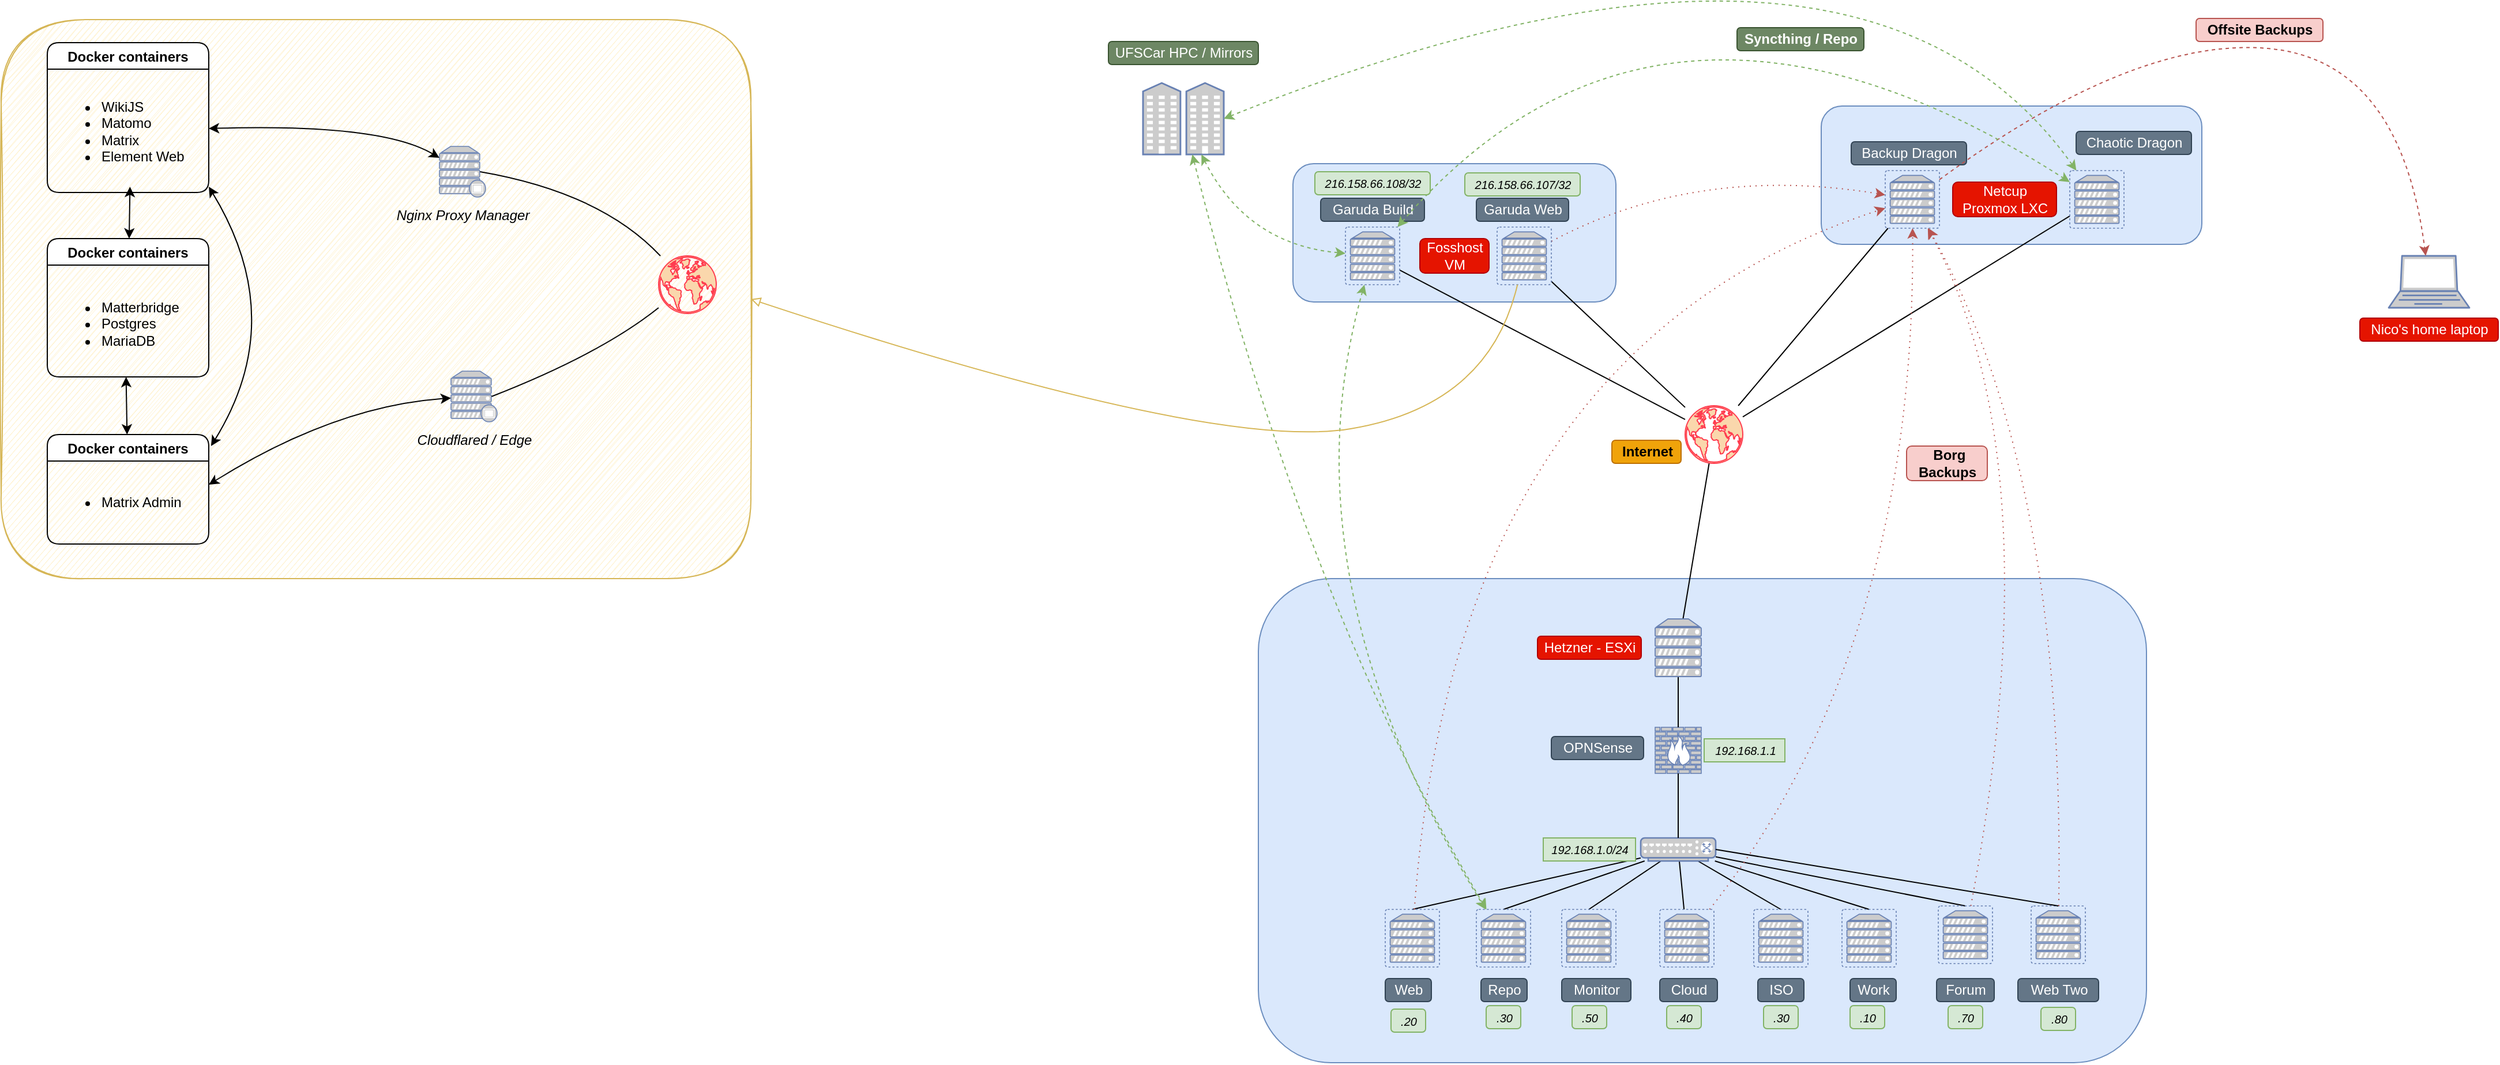 <mxfile version="19.0.3" type="device"><diagram id="fbA6EwuqEzyHCkb1Llvy" name="Page-1"><mxGraphModel dx="2622" dy="875" grid="1" gridSize="10" guides="1" tooltips="1" connect="1" arrows="1" fold="1" page="1" pageScale="1" pageWidth="1200" pageHeight="1920" math="0" shadow="0"><root><mxCell id="0"/><mxCell id="1" parent="0"/><mxCell id="cu6wF_tERlRsYB8pE3Nw-62" value="" style="rounded=1;whiteSpace=wrap;html=1;fillColor=#dae8fc;strokeColor=#6c8ebf;fontFamily=Helvetica;" parent="1" vertex="1"><mxGeometry x="10" y="150" width="280" height="120" as="geometry"/></mxCell><mxCell id="cu6wF_tERlRsYB8pE3Nw-59" value="" style="rounded=1;whiteSpace=wrap;html=1;fillColor=#dae8fc;strokeColor=#6c8ebf;fontFamily=Helvetica;" parent="1" vertex="1"><mxGeometry x="468" y="100" width="330" height="120" as="geometry"/></mxCell><mxCell id="cu6wF_tERlRsYB8pE3Nw-45" value="" style="rounded=1;whiteSpace=wrap;html=1;fillColor=#dae8fc;strokeColor=#6c8ebf;fontFamily=Helvetica;" parent="1" vertex="1"><mxGeometry x="-20" y="510" width="770" height="420" as="geometry"/></mxCell><mxCell id="cu6wF_tERlRsYB8pE3Nw-2" value="Internet" style="text;html=1;align=center;verticalAlign=middle;resizable=0;points=[];autosize=1;strokeColor=#BD7000;fillColor=#f0a30a;fontColor=#000000;rounded=1;fontFamily=Helvetica;fontStyle=1" parent="1" vertex="1"><mxGeometry x="286.5" y="390" width="60" height="20" as="geometry"/></mxCell><mxCell id="cu6wF_tERlRsYB8pE3Nw-6" value="Garuda Build" style="text;html=1;align=center;verticalAlign=middle;resizable=0;points=[];autosize=1;strokeColor=#314354;fillColor=#647687;fontColor=#ffffff;rounded=1;fontFamily=Helvetica;" parent="1" vertex="1"><mxGeometry x="34" y="180" width="90" height="20" as="geometry"/></mxCell><mxCell id="cu6wF_tERlRsYB8pE3Nw-9" value="Garuda Web" style="text;html=1;align=center;verticalAlign=middle;resizable=0;points=[];autosize=1;strokeColor=#314354;fillColor=#647687;fontColor=#ffffff;rounded=1;fontFamily=Helvetica;" parent="1" vertex="1"><mxGeometry x="169" y="180" width="80" height="20" as="geometry"/></mxCell><mxCell id="cu6wF_tERlRsYB8pE3Nw-15" value="Hetzner - ESXi" style="text;html=1;align=center;verticalAlign=middle;resizable=0;points=[];autosize=1;strokeColor=#B20000;fillColor=#e51400;fontColor=#ffffff;rounded=1;glass=0;fontFamily=Helvetica;" parent="1" vertex="1"><mxGeometry x="222" y="560" width="90" height="20" as="geometry"/></mxCell><mxCell id="cu6wF_tERlRsYB8pE3Nw-16" value="" style="fontColor=#0066CC;verticalAlign=top;verticalLabelPosition=bottom;labelPosition=center;align=center;html=1;outlineConnect=0;fillColor=#CCCCCC;strokeColor=#6881B3;gradientColor=none;gradientDirection=north;strokeWidth=2;shape=mxgraph.networks.firewall;fontFamily=Helvetica;" parent="1" vertex="1"><mxGeometry x="324" y="639" width="40" height="40" as="geometry"/></mxCell><mxCell id="cu6wF_tERlRsYB8pE3Nw-17" value="OPNSense" style="text;html=1;align=center;verticalAlign=middle;resizable=0;points=[];autosize=1;strokeColor=#314354;fillColor=#647687;fontColor=#ffffff;rounded=1;fontFamily=Helvetica;" parent="1" vertex="1"><mxGeometry x="234" y="647" width="80" height="20" as="geometry"/></mxCell><mxCell id="cu6wF_tERlRsYB8pE3Nw-23" value="Web" style="text;html=1;align=center;verticalAlign=middle;resizable=0;points=[];autosize=1;strokeColor=#314354;fillColor=#647687;fontColor=#ffffff;rounded=1;fontFamily=Helvetica;" parent="1" vertex="1"><mxGeometry x="90" y="857" width="40" height="20" as="geometry"/></mxCell><mxCell id="cu6wF_tERlRsYB8pE3Nw-24" value="Repo" style="text;html=1;align=center;verticalAlign=middle;resizable=0;points=[];autosize=1;strokeColor=#314354;fillColor=#647687;fontColor=#ffffff;rounded=1;fontFamily=Helvetica;" parent="1" vertex="1"><mxGeometry x="173" y="857" width="40" height="20" as="geometry"/></mxCell><mxCell id="cu6wF_tERlRsYB8pE3Nw-27" value="Monitor" style="text;html=1;align=center;verticalAlign=middle;resizable=0;points=[];autosize=1;strokeColor=#314354;fillColor=#647687;fontColor=#ffffff;rounded=1;fontFamily=Helvetica;" parent="1" vertex="1"><mxGeometry x="243" y="857" width="60" height="20" as="geometry"/></mxCell><mxCell id="cu6wF_tERlRsYB8pE3Nw-28" value="Cloud" style="text;html=1;align=center;verticalAlign=middle;resizable=0;points=[];autosize=1;strokeColor=#314354;fillColor=#647687;fontColor=#ffffff;rounded=1;fontFamily=Helvetica;" parent="1" vertex="1"><mxGeometry x="328" y="857" width="50" height="20" as="geometry"/></mxCell><mxCell id="cu6wF_tERlRsYB8pE3Nw-30" value="ISO" style="text;html=1;align=center;verticalAlign=middle;resizable=0;points=[];autosize=1;strokeColor=#314354;fillColor=#647687;fontColor=#ffffff;rounded=1;fontFamily=Helvetica;" parent="1" vertex="1"><mxGeometry x="413" y="857" width="40" height="20" as="geometry"/></mxCell><mxCell id="cu6wF_tERlRsYB8pE3Nw-32" value="Work" style="text;html=1;align=center;verticalAlign=middle;resizable=0;points=[];autosize=1;strokeColor=#314354;fillColor=#647687;fontColor=#ffffff;rounded=1;fontFamily=Helvetica;" parent="1" vertex="1"><mxGeometry x="493" y="857" width="40" height="20" as="geometry"/></mxCell><mxCell id="cu6wF_tERlRsYB8pE3Nw-33" value="" style="endArrow=none;html=1;rounded=0;startArrow=none;fontFamily=Helvetica;exitX=0.5;exitY=0;exitDx=0;exitDy=0;exitPerimeter=0;" parent="1" source="gMbbyRp6VYRb28ZjmOgK-42" target="gMbbyRp6VYRb28ZjmOgK-39" edge="1"><mxGeometry width="50" height="50" relative="1" as="geometry"><mxPoint x="180" y="1040" as="sourcePoint"/><mxPoint x="160" y="680" as="targetPoint"/></mxGeometry></mxCell><mxCell id="cu6wF_tERlRsYB8pE3Nw-34" value="" style="endArrow=none;html=1;rounded=0;fontFamily=Helvetica;exitX=0.5;exitY=0;exitDx=0;exitDy=0;exitPerimeter=0;" parent="1" source="gMbbyRp6VYRb28ZjmOgK-45" target="gMbbyRp6VYRb28ZjmOgK-39" edge="1"><mxGeometry width="50" height="50" relative="1" as="geometry"><mxPoint x="213" y="811.801" as="sourcePoint"/><mxPoint x="243.84" y="678" as="targetPoint"/></mxGeometry></mxCell><mxCell id="cu6wF_tERlRsYB8pE3Nw-35" value="" style="endArrow=none;html=1;rounded=0;fontFamily=Helvetica;exitX=0.5;exitY=0;exitDx=0;exitDy=0;exitPerimeter=0;" parent="1" source="gMbbyRp6VYRb28ZjmOgK-46" target="gMbbyRp6VYRb28ZjmOgK-39" edge="1"><mxGeometry width="50" height="50" relative="1" as="geometry"><mxPoint x="293" y="800.31" as="sourcePoint"/><mxPoint x="272.742" y="650" as="targetPoint"/></mxGeometry></mxCell><mxCell id="cu6wF_tERlRsYB8pE3Nw-36" value="" style="endArrow=none;html=1;rounded=0;fontFamily=Helvetica;" parent="1" source="gMbbyRp6VYRb28ZjmOgK-47" target="gMbbyRp6VYRb28ZjmOgK-39" edge="1"><mxGeometry width="50" height="50" relative="1" as="geometry"><mxPoint x="349.403" y="797" as="sourcePoint"/><mxPoint x="283.065" y="650" as="targetPoint"/></mxGeometry></mxCell><mxCell id="cu6wF_tERlRsYB8pE3Nw-37" value="" style="endArrow=none;html=1;rounded=0;fontFamily=Helvetica;exitX=0.5;exitY=0;exitDx=0;exitDy=0;exitPerimeter=0;" parent="1" source="gMbbyRp6VYRb28ZjmOgK-48" target="gMbbyRp6VYRb28ZjmOgK-39" edge="1"><mxGeometry width="50" height="50" relative="1" as="geometry"><mxPoint x="413" y="804.697" as="sourcePoint"/><mxPoint x="293.065" y="660" as="targetPoint"/></mxGeometry></mxCell><mxCell id="cu6wF_tERlRsYB8pE3Nw-38" value="" style="endArrow=none;html=1;rounded=0;fontFamily=Helvetica;exitX=0.5;exitY=0;exitDx=0;exitDy=0;exitPerimeter=0;" parent="1" source="gMbbyRp6VYRb28ZjmOgK-49" target="gMbbyRp6VYRb28ZjmOgK-39" edge="1"><mxGeometry width="50" height="50" relative="1" as="geometry"><mxPoint x="493" y="812.888" as="sourcePoint"/><mxPoint x="303.065" y="670" as="targetPoint"/></mxGeometry></mxCell><mxCell id="cu6wF_tERlRsYB8pE3Nw-40" value="Forum" style="text;html=1;align=center;verticalAlign=middle;resizable=0;points=[];autosize=1;strokeColor=#314354;fillColor=#647687;fontColor=#ffffff;rounded=1;fontFamily=Helvetica;" parent="1" vertex="1"><mxGeometry x="568" y="857" width="50" height="20" as="geometry"/></mxCell><mxCell id="cu6wF_tERlRsYB8pE3Nw-41" value="" style="endArrow=none;html=1;rounded=0;fontFamily=Helvetica;exitX=0.5;exitY=0;exitDx=0;exitDy=0;exitPerimeter=0;" parent="1" source="gMbbyRp6VYRb28ZjmOgK-50" target="gMbbyRp6VYRb28ZjmOgK-39" edge="1"><mxGeometry width="50" height="50" relative="1" as="geometry"><mxPoint x="573" y="815.815" as="sourcePoint"/><mxPoint x="340" y="673.158" as="targetPoint"/></mxGeometry></mxCell><mxCell id="cu6wF_tERlRsYB8pE3Nw-42" value="" style="endArrow=none;html=1;rounded=0;fontFamily=Helvetica;" parent="1" source="cu6wF_tERlRsYB8pE3Nw-16" target="gMbbyRp6VYRb28ZjmOgK-53" edge="1"><mxGeometry width="50" height="50" relative="1" as="geometry"><mxPoint x="290" y="630" as="sourcePoint"/><mxPoint x="344.663" y="600" as="targetPoint"/></mxGeometry></mxCell><mxCell id="cu6wF_tERlRsYB8pE3Nw-54" value="" style="endArrow=none;html=1;rounded=0;fontFamily=Helvetica;" parent="1" source="gMbbyRp6VYRb28ZjmOgK-53" target="gMbbyRp6VYRb28ZjmOgK-61" edge="1"><mxGeometry width="50" height="50" relative="1" as="geometry"><mxPoint x="344.797" y="540" as="sourcePoint"/><mxPoint x="344" y="445" as="targetPoint"/></mxGeometry></mxCell><mxCell id="cu6wF_tERlRsYB8pE3Nw-57" value="Backup Dragon" style="text;html=1;align=center;verticalAlign=middle;resizable=0;points=[];autosize=1;strokeColor=#314354;fillColor=#647687;fontColor=#ffffff;rounded=1;fontFamily=Helvetica;" parent="1" vertex="1"><mxGeometry x="494" y="131" width="100" height="20" as="geometry"/></mxCell><mxCell id="cu6wF_tERlRsYB8pE3Nw-58" value="Chaotic Dragon" style="text;html=1;align=center;verticalAlign=middle;resizable=0;points=[];autosize=1;strokeColor=#314354;fillColor=#647687;fontColor=#ffffff;rounded=1;fontFamily=Helvetica;" parent="1" vertex="1"><mxGeometry x="689" y="122" width="100" height="20" as="geometry"/></mxCell><mxCell id="cu6wF_tERlRsYB8pE3Nw-60" value="Netcup &lt;br&gt;Proxmox LXC" style="text;html=1;align=center;verticalAlign=middle;resizable=0;points=[];autosize=1;strokeColor=#B20000;fillColor=#e51400;fontColor=#ffffff;rounded=1;fontFamily=Helvetica;" parent="1" vertex="1"><mxGeometry x="582" y="166" width="90" height="30" as="geometry"/></mxCell><mxCell id="cu6wF_tERlRsYB8pE3Nw-63" value="Fosshost&lt;br&gt;VM" style="text;html=1;align=center;verticalAlign=middle;resizable=0;points=[];autosize=1;strokeColor=#B20000;fillColor=#e51400;fontColor=#ffffff;rounded=1;fontFamily=Helvetica;" parent="1" vertex="1"><mxGeometry x="120" y="215" width="60" height="30" as="geometry"/></mxCell><mxCell id="cu6wF_tERlRsYB8pE3Nw-64" value="" style="endArrow=none;html=1;rounded=0;fontFamily=Helvetica;" parent="1" source="gMbbyRp6VYRb28ZjmOgK-61" target="gMbbyRp6VYRb28ZjmOgK-54" edge="1"><mxGeometry width="50" height="50" relative="1" as="geometry"><mxPoint x="324" y="407.972" as="sourcePoint"/><mxPoint x="100" y="249.205" as="targetPoint"/></mxGeometry></mxCell><mxCell id="cu6wF_tERlRsYB8pE3Nw-65" value="" style="endArrow=none;html=1;rounded=0;fontFamily=Helvetica;" parent="1" source="gMbbyRp6VYRb28ZjmOgK-61" target="gMbbyRp6VYRb28ZjmOgK-55" edge="1"><mxGeometry width="50" height="50" relative="1" as="geometry"><mxPoint x="328.396" y="400" as="sourcePoint"/><mxPoint x="210" y="260" as="targetPoint"/></mxGeometry></mxCell><mxCell id="cu6wF_tERlRsYB8pE3Nw-67" value="" style="endArrow=none;html=1;rounded=0;fontFamily=Helvetica;" parent="1" source="gMbbyRp6VYRb28ZjmOgK-61" target="gMbbyRp6VYRb28ZjmOgK-56" edge="1"><mxGeometry width="50" height="50" relative="1" as="geometry"><mxPoint x="362.913" y="400" as="sourcePoint"/><mxPoint x="527" y="210.202" as="targetPoint"/></mxGeometry></mxCell><mxCell id="cu6wF_tERlRsYB8pE3Nw-68" value="" style="endArrow=none;html=1;rounded=0;fontFamily=Helvetica;" parent="1" source="gMbbyRp6VYRb28ZjmOgK-61" target="gMbbyRp6VYRb28ZjmOgK-57" edge="1"><mxGeometry width="50" height="50" relative="1" as="geometry"><mxPoint x="364" y="409.194" as="sourcePoint"/><mxPoint x="687" y="199.975" as="targetPoint"/></mxGeometry></mxCell><mxCell id="gMbbyRp6VYRb28ZjmOgK-2" value="" style="fontColor=#0066CC;verticalAlign=top;verticalLabelPosition=bottom;labelPosition=center;align=center;html=1;outlineConnect=0;fillColor=#CCCCCC;strokeColor=#6881B3;gradientColor=none;gradientDirection=north;strokeWidth=2;shape=mxgraph.networks.laptop;fontFamily=Helvetica;" parent="1" vertex="1"><mxGeometry x="960" y="230" width="70" height="45" as="geometry"/></mxCell><mxCell id="gMbbyRp6VYRb28ZjmOgK-5" value="" style="endArrow=classic;html=1;fillColor=#f8cecc;strokeColor=#b85450;curved=1;dashed=1;fontFamily=Helvetica;" parent="1" source="gMbbyRp6VYRb28ZjmOgK-56" target="gMbbyRp6VYRb28ZjmOgK-2" edge="1"><mxGeometry width="50" height="50" relative="1" as="geometry"><mxPoint x="567" y="171.767" as="sourcePoint"/><mxPoint x="910" y="330" as="targetPoint"/><Array as="points"><mxPoint x="740" y="40"/><mxPoint x="970" y="60"/></Array></mxGeometry></mxCell><mxCell id="gMbbyRp6VYRb28ZjmOgK-6" value="Offsite Backups" style="text;html=1;align=center;verticalAlign=middle;resizable=0;points=[];autosize=1;strokeColor=#b85450;fillColor=#f8cecc;rounded=1;fontFamily=Helvetica;fontStyle=1" parent="1" vertex="1"><mxGeometry x="793" y="24" width="110" height="20" as="geometry"/></mxCell><mxCell id="gMbbyRp6VYRb28ZjmOgK-7" value="" style="curved=1;endArrow=classic;html=1;rounded=0;fillColor=#d5e8d4;strokeColor=#82b366;dashed=1;endFill=1;startArrow=classic;startFill=1;fontFamily=Helvetica;" parent="1" source="gMbbyRp6VYRb28ZjmOgK-54" target="gMbbyRp6VYRb28ZjmOgK-57" edge="1"><mxGeometry width="50" height="50" relative="1" as="geometry"><mxPoint x="100" y="211.4" as="sourcePoint"/><mxPoint x="687" y="173.897" as="targetPoint"/><Array as="points"><mxPoint x="330" y="-60"/></Array></mxGeometry></mxCell><mxCell id="gMbbyRp6VYRb28ZjmOgK-11" value="" style="curved=1;endArrow=classic;html=1;rounded=0;fillColor=#d5e8d4;strokeColor=#82b366;dashed=1;endFill=1;startArrow=classic;startFill=1;fontFamily=Helvetica;" parent="1" source="gMbbyRp6VYRb28ZjmOgK-54" target="gMbbyRp6VYRb28ZjmOgK-45" edge="1"><mxGeometry width="50" height="50" relative="1" as="geometry"><mxPoint x="72.727" y="260" as="sourcePoint"/><mxPoint x="177.535" y="797" as="targetPoint"/><Array as="points"><mxPoint y="510"/></Array></mxGeometry></mxCell><mxCell id="gMbbyRp6VYRb28ZjmOgK-13" value="" style="endArrow=classic;html=1;fillColor=#f8cecc;strokeColor=#b85450;curved=1;dashed=1;dashPattern=1 4;fontFamily=Helvetica;" parent="1" source="gMbbyRp6VYRb28ZjmOgK-55" target="gMbbyRp6VYRb28ZjmOgK-56" edge="1"><mxGeometry width="50" height="50" relative="1" as="geometry"><mxPoint x="230" y="223.667" as="sourcePoint"/><mxPoint x="527" y="183.043" as="targetPoint"/><Array as="points"><mxPoint x="360" y="150"/></Array></mxGeometry></mxCell><mxCell id="gMbbyRp6VYRb28ZjmOgK-14" value="" style="endArrow=classic;html=1;fillColor=#f8cecc;strokeColor=#b85450;curved=1;dashed=1;dashPattern=1 4;fontFamily=Helvetica;" parent="1" source="gMbbyRp6VYRb28ZjmOgK-42" target="gMbbyRp6VYRb28ZjmOgK-56" edge="1"><mxGeometry width="50" height="50" relative="1" as="geometry"><mxPoint x="114.807" y="797" as="sourcePoint"/><mxPoint x="527" y="193.196" as="targetPoint"/><Array as="points"><mxPoint x="150" y="310"/></Array></mxGeometry></mxCell><mxCell id="gMbbyRp6VYRb28ZjmOgK-15" value="" style="endArrow=classic;html=1;fillColor=#f8cecc;strokeColor=#b85450;curved=1;dashed=1;dashPattern=1 4;fontFamily=Helvetica;" parent="1" source="gMbbyRp6VYRb28ZjmOgK-50" target="gMbbyRp6VYRb28ZjmOgK-56" edge="1"><mxGeometry width="50" height="50" relative="1" as="geometry"><mxPoint x="597.672" y="797" as="sourcePoint"/><mxPoint x="560.789" y="212" as="targetPoint"/><Array as="points"><mxPoint x="670" y="410"/></Array></mxGeometry></mxCell><mxCell id="gMbbyRp6VYRb28ZjmOgK-16" value="" style="endArrow=classic;html=1;fillColor=#f8cecc;strokeColor=#b85450;curved=1;dashed=1;dashPattern=1 4;fontFamily=Helvetica;" parent="1" source="gMbbyRp6VYRb28ZjmOgK-47" target="gMbbyRp6VYRb28ZjmOgK-56" edge="1"><mxGeometry width="50" height="50" relative="1" as="geometry"><mxPoint x="371.643" y="797" as="sourcePoint"/><mxPoint x="547.196" y="212" as="targetPoint"/><Array as="points"><mxPoint x="550" y="570"/></Array></mxGeometry></mxCell><mxCell id="gMbbyRp6VYRb28ZjmOgK-17" value="Syncthing / Repo" style="text;html=1;align=center;verticalAlign=middle;resizable=0;points=[];autosize=1;strokeColor=#3A5431;fillColor=#6d8764;rounded=1;fontColor=#ffffff;fontFamily=Helvetica;fontStyle=1" parent="1" vertex="1"><mxGeometry x="395" y="32" width="110" height="20" as="geometry"/></mxCell><mxCell id="gMbbyRp6VYRb28ZjmOgK-18" value="&amp;nbsp;Borg &lt;br&gt;Backups" style="text;html=1;align=center;verticalAlign=middle;resizable=0;points=[];autosize=1;strokeColor=#b85450;fillColor=#f8cecc;rounded=1;fontFamily=Helvetica;fontStyle=1" parent="1" vertex="1"><mxGeometry x="542" y="395" width="70" height="30" as="geometry"/></mxCell><mxCell id="gMbbyRp6VYRb28ZjmOgK-22" value="" style="fontColor=#0066CC;verticalAlign=top;verticalLabelPosition=bottom;labelPosition=center;align=center;html=1;outlineConnect=0;fillColor=#CCCCCC;strokeColor=#6881B3;gradientColor=none;gradientDirection=north;strokeWidth=2;shape=mxgraph.networks.community;rounded=1;glass=0;fontFamily=Helvetica;" parent="1" vertex="1"><mxGeometry x="-120" y="80" width="70" height="62" as="geometry"/></mxCell><mxCell id="gMbbyRp6VYRb28ZjmOgK-23" value="" style="curved=1;endArrow=classic;html=1;rounded=0;fillColor=#d5e8d4;strokeColor=#82b366;dashed=1;endFill=1;startArrow=classic;startFill=1;fontFamily=Helvetica;" parent="1" source="gMbbyRp6VYRb28ZjmOgK-22" target="gMbbyRp6VYRb28ZjmOgK-54" edge="1"><mxGeometry width="50" height="50" relative="1" as="geometry"><mxPoint x="-20" y="130" as="sourcePoint"/><mxPoint x="60" y="232.273" as="targetPoint"/><Array as="points"><mxPoint x="-30" y="220"/></Array></mxGeometry></mxCell><mxCell id="gMbbyRp6VYRb28ZjmOgK-25" value="" style="curved=1;endArrow=classic;html=1;rounded=0;fillColor=#d5e8d4;strokeColor=#82b366;dashed=1;endFill=1;startArrow=classic;startFill=1;fontFamily=Helvetica;" parent="1" source="gMbbyRp6VYRb28ZjmOgK-22" target="gMbbyRp6VYRb28ZjmOgK-45" edge="1"><mxGeometry width="50" height="50" relative="1" as="geometry"><mxPoint x="92.727" y="280" as="sourcePoint"/><mxPoint x="178.188" y="797" as="targetPoint"/><Array as="points"><mxPoint x="20" y="530"/></Array></mxGeometry></mxCell><mxCell id="gMbbyRp6VYRb28ZjmOgK-26" value="" style="curved=1;endArrow=classic;html=1;rounded=0;fillColor=#d5e8d4;strokeColor=#82b366;dashed=1;endFill=1;startArrow=classic;startFill=1;exitX=1;exitY=0.5;exitDx=0;exitDy=0;exitPerimeter=0;fontFamily=Helvetica;" parent="1" source="gMbbyRp6VYRb28ZjmOgK-22" target="gMbbyRp6VYRb28ZjmOgK-57" edge="1"><mxGeometry width="50" height="50" relative="1" as="geometry"><mxPoint x="-150.909" y="142" as="sourcePoint"/><mxPoint x="689.576" y="162" as="targetPoint"/><Array as="points"><mxPoint x="500" y="-110"/></Array></mxGeometry></mxCell><mxCell id="gMbbyRp6VYRb28ZjmOgK-27" value="UFSCar HPC / Mirrors" style="text;html=1;align=center;verticalAlign=middle;resizable=0;points=[];autosize=1;strokeColor=#3A5431;fillColor=#6d8764;fontFamily=Helvetica;fontColor=#ffffff;rounded=1;" parent="1" vertex="1"><mxGeometry x="-150" y="44" width="130" height="20" as="geometry"/></mxCell><mxCell id="gMbbyRp6VYRb28ZjmOgK-30" value="192.168.1.0/24" style="text;html=1;align=center;verticalAlign=middle;resizable=0;points=[];autosize=1;strokeColor=#82b366;fillColor=#d5e8d4;fontFamily=Helvetica;fontStyle=2;fontSize=10;" parent="1" vertex="1"><mxGeometry x="227" y="735" width="80" height="20" as="geometry"/></mxCell><mxCell id="gMbbyRp6VYRb28ZjmOgK-31" value=".20" style="text;html=1;align=center;verticalAlign=middle;resizable=0;points=[];autosize=1;strokeColor=#82b366;fillColor=#d5e8d4;fontFamily=Helvetica;fontStyle=2;fontSize=10;rounded=1;" parent="1" vertex="1"><mxGeometry x="95" y="883.5" width="30" height="20" as="geometry"/></mxCell><mxCell id="gMbbyRp6VYRb28ZjmOgK-32" value=".30" style="text;html=1;align=center;verticalAlign=middle;resizable=0;points=[];autosize=1;strokeColor=#82b366;fillColor=#d5e8d4;fontFamily=Helvetica;fontStyle=2;fontSize=10;rounded=1;" parent="1" vertex="1"><mxGeometry x="177.5" y="880.5" width="30" height="20" as="geometry"/></mxCell><mxCell id="gMbbyRp6VYRb28ZjmOgK-33" value=".50" style="text;html=1;align=center;verticalAlign=middle;resizable=0;points=[];autosize=1;strokeColor=#82b366;fillColor=#d5e8d4;fontFamily=Helvetica;fontStyle=2;fontSize=10;rounded=1;" parent="1" vertex="1"><mxGeometry x="252" y="880.5" width="30" height="20" as="geometry"/></mxCell><mxCell id="gMbbyRp6VYRb28ZjmOgK-35" value=".40" style="text;html=1;align=center;verticalAlign=middle;resizable=0;points=[];autosize=1;strokeColor=#82b366;fillColor=#d5e8d4;fontFamily=Helvetica;fontStyle=2;fontSize=10;rounded=1;" parent="1" vertex="1"><mxGeometry x="334" y="880.5" width="30" height="20" as="geometry"/></mxCell><mxCell id="gMbbyRp6VYRb28ZjmOgK-36" value=".10" style="text;html=1;align=center;verticalAlign=middle;resizable=0;points=[];autosize=1;strokeColor=#82b366;fillColor=#d5e8d4;fontFamily=Helvetica;fontStyle=2;fontSize=10;rounded=1;" parent="1" vertex="1"><mxGeometry x="493" y="880.5" width="30" height="20" as="geometry"/></mxCell><mxCell id="gMbbyRp6VYRb28ZjmOgK-37" value=".70" style="text;html=1;align=center;verticalAlign=middle;resizable=0;points=[];autosize=1;strokeColor=#82b366;fillColor=#d5e8d4;fontFamily=Helvetica;fontStyle=2;fontSize=10;rounded=1;" parent="1" vertex="1"><mxGeometry x="578" y="880.5" width="30" height="20" as="geometry"/></mxCell><mxCell id="gMbbyRp6VYRb28ZjmOgK-38" value="Nico's home laptop" style="text;html=1;align=center;verticalAlign=middle;resizable=0;points=[];autosize=1;strokeColor=#B20000;fillColor=#e51400;fontFamily=Helvetica;fontColor=#ffffff;rounded=1;" parent="1" vertex="1"><mxGeometry x="935" y="284" width="120" height="20" as="geometry"/></mxCell><mxCell id="gMbbyRp6VYRb28ZjmOgK-39" value="" style="fontColor=#0066CC;verticalAlign=top;verticalLabelPosition=bottom;labelPosition=center;align=center;html=1;outlineConnect=0;fillColor=#CCCCCC;strokeColor=#6881B3;gradientColor=none;gradientDirection=north;strokeWidth=2;shape=mxgraph.networks.switch;rounded=1;glass=0;fontFamily=Helvetica;" parent="1" vertex="1"><mxGeometry x="311.5" y="735" width="65" height="20" as="geometry"/></mxCell><mxCell id="gMbbyRp6VYRb28ZjmOgK-40" value="" style="endArrow=none;html=1;rounded=0;entryX=0.5;entryY=1;entryDx=0;entryDy=0;entryPerimeter=0;fontFamily=Helvetica;" parent="1" source="gMbbyRp6VYRb28ZjmOgK-39" target="cu6wF_tERlRsYB8pE3Nw-16" edge="1"><mxGeometry width="50" height="50" relative="1" as="geometry"><mxPoint x="143" y="824.069" as="sourcePoint"/><mxPoint x="329.783" y="750" as="targetPoint"/></mxGeometry></mxCell><mxCell id="gMbbyRp6VYRb28ZjmOgK-42" value="" style="fontColor=#0066CC;verticalAlign=top;verticalLabelPosition=bottom;labelPosition=center;align=center;html=1;outlineConnect=0;fillColor=#CCCCCC;strokeColor=#6881B3;gradientColor=none;gradientDirection=north;strokeWidth=2;shape=mxgraph.networks.virtual_server;rounded=1;glass=0;fontFamily=Helvetica;" parent="1" vertex="1"><mxGeometry x="90" y="797" width="47" height="50" as="geometry"/></mxCell><mxCell id="gMbbyRp6VYRb28ZjmOgK-45" value="" style="fontColor=#0066CC;verticalAlign=top;verticalLabelPosition=bottom;labelPosition=center;align=center;html=1;outlineConnect=0;fillColor=#CCCCCC;strokeColor=#6881B3;gradientColor=none;gradientDirection=north;strokeWidth=2;shape=mxgraph.networks.virtual_server;rounded=1;glass=0;fontFamily=Helvetica;" parent="1" vertex="1"><mxGeometry x="169" y="797" width="47" height="50" as="geometry"/></mxCell><mxCell id="gMbbyRp6VYRb28ZjmOgK-46" value="" style="fontColor=#0066CC;verticalAlign=top;verticalLabelPosition=bottom;labelPosition=center;align=center;html=1;outlineConnect=0;fillColor=#CCCCCC;strokeColor=#6881B3;gradientColor=none;gradientDirection=north;strokeWidth=2;shape=mxgraph.networks.virtual_server;rounded=1;glass=0;fontFamily=Helvetica;" parent="1" vertex="1"><mxGeometry x="243" y="797" width="47" height="50" as="geometry"/></mxCell><mxCell id="gMbbyRp6VYRb28ZjmOgK-47" value="" style="fontColor=#0066CC;verticalAlign=top;verticalLabelPosition=bottom;labelPosition=center;align=center;html=1;outlineConnect=0;fillColor=#CCCCCC;strokeColor=#6881B3;gradientColor=none;gradientDirection=north;strokeWidth=2;shape=mxgraph.networks.virtual_server;rounded=1;glass=0;fontFamily=Helvetica;" parent="1" vertex="1"><mxGeometry x="328" y="797" width="47" height="50" as="geometry"/></mxCell><mxCell id="gMbbyRp6VYRb28ZjmOgK-48" value="" style="fontColor=#0066CC;verticalAlign=top;verticalLabelPosition=bottom;labelPosition=center;align=center;html=1;outlineConnect=0;fillColor=#CCCCCC;strokeColor=#6881B3;gradientColor=none;gradientDirection=north;strokeWidth=2;shape=mxgraph.networks.virtual_server;rounded=1;glass=0;fontFamily=Helvetica;" parent="1" vertex="1"><mxGeometry x="409.5" y="797" width="47" height="50" as="geometry"/></mxCell><mxCell id="gMbbyRp6VYRb28ZjmOgK-49" value="" style="fontColor=#0066CC;verticalAlign=top;verticalLabelPosition=bottom;labelPosition=center;align=center;html=1;outlineConnect=0;fillColor=#CCCCCC;strokeColor=#6881B3;gradientColor=none;gradientDirection=north;strokeWidth=2;shape=mxgraph.networks.virtual_server;rounded=1;glass=0;fontFamily=Helvetica;" parent="1" vertex="1"><mxGeometry x="486" y="797" width="47" height="50" as="geometry"/></mxCell><mxCell id="gMbbyRp6VYRb28ZjmOgK-50" value="" style="fontColor=#0066CC;verticalAlign=top;verticalLabelPosition=bottom;labelPosition=center;align=center;html=1;outlineConnect=0;fillColor=#CCCCCC;strokeColor=#6881B3;gradientColor=none;gradientDirection=north;strokeWidth=2;shape=mxgraph.networks.virtual_server;rounded=1;glass=0;fontFamily=Helvetica;" parent="1" vertex="1"><mxGeometry x="569.5" y="794" width="47" height="50" as="geometry"/></mxCell><mxCell id="gMbbyRp6VYRb28ZjmOgK-53" value="" style="fontColor=#0066CC;verticalAlign=top;verticalLabelPosition=bottom;labelPosition=center;align=center;html=1;outlineConnect=0;fillColor=#CCCCCC;strokeColor=#6881B3;gradientColor=none;gradientDirection=north;strokeWidth=2;shape=mxgraph.networks.server;rounded=1;glass=0;fontFamily=Helvetica;" parent="1" vertex="1"><mxGeometry x="324" y="545" width="40" height="50" as="geometry"/></mxCell><mxCell id="gMbbyRp6VYRb28ZjmOgK-54" value="" style="fontColor=#0066CC;verticalAlign=top;verticalLabelPosition=bottom;labelPosition=center;align=center;html=1;outlineConnect=0;fillColor=#CCCCCC;strokeColor=#6881B3;gradientColor=none;gradientDirection=north;strokeWidth=2;shape=mxgraph.networks.virtual_server;rounded=1;glass=0;fontFamily=Helvetica;" parent="1" vertex="1"><mxGeometry x="55.5" y="205" width="47" height="50" as="geometry"/></mxCell><mxCell id="gMbbyRp6VYRb28ZjmOgK-55" value="" style="fontColor=#0066CC;verticalAlign=top;verticalLabelPosition=bottom;labelPosition=center;align=center;html=1;outlineConnect=0;fillColor=#CCCCCC;strokeColor=#6881B3;gradientColor=none;gradientDirection=north;strokeWidth=2;shape=mxgraph.networks.virtual_server;rounded=1;glass=0;fontFamily=Helvetica;" parent="1" vertex="1"><mxGeometry x="187" y="205" width="47" height="50" as="geometry"/></mxCell><mxCell id="gMbbyRp6VYRb28ZjmOgK-56" value="" style="fontColor=#0066CC;verticalAlign=top;verticalLabelPosition=bottom;labelPosition=center;align=center;html=1;outlineConnect=0;fillColor=#CCCCCC;strokeColor=#6881B3;gradientColor=none;gradientDirection=north;strokeWidth=2;shape=mxgraph.networks.virtual_server;rounded=1;glass=0;fontFamily=Helvetica;" parent="1" vertex="1"><mxGeometry x="523.5" y="156" width="47" height="50" as="geometry"/></mxCell><mxCell id="gMbbyRp6VYRb28ZjmOgK-57" value="" style="fontColor=#0066CC;verticalAlign=top;verticalLabelPosition=bottom;labelPosition=center;align=center;html=1;outlineConnect=0;fillColor=#CCCCCC;strokeColor=#6881B3;gradientColor=none;gradientDirection=north;strokeWidth=2;shape=mxgraph.networks.virtual_server;rounded=1;glass=0;fontFamily=Helvetica;" parent="1" vertex="1"><mxGeometry x="683.5" y="156" width="47" height="50" as="geometry"/></mxCell><mxCell id="gMbbyRp6VYRb28ZjmOgK-58" value=".30" style="text;html=1;align=center;verticalAlign=middle;resizable=0;points=[];autosize=1;strokeColor=#82b366;fillColor=#d5e8d4;fontFamily=Helvetica;fontStyle=2;fontSize=10;rounded=1;" parent="1" vertex="1"><mxGeometry x="418" y="880.5" width="30" height="20" as="geometry"/></mxCell><mxCell id="gMbbyRp6VYRb28ZjmOgK-59" value="192.168.1.1" style="text;html=1;align=center;verticalAlign=middle;resizable=0;points=[];autosize=1;strokeColor=#82b366;fillColor=#d5e8d4;fontFamily=Helvetica;fontStyle=2;fontSize=10;" parent="1" vertex="1"><mxGeometry x="366.5" y="649" width="70" height="20" as="geometry"/></mxCell><mxCell id="gMbbyRp6VYRb28ZjmOgK-61" value="" style="sketch=0;pointerEvents=1;shadow=0;dashed=0;html=1;strokeColor=#FF3B4E;fillColor=#fad7ac;aspect=fixed;labelPosition=center;verticalLabelPosition=bottom;verticalAlign=top;align=center;outlineConnect=0;shape=mxgraph.vvd.networking;rounded=1;glass=0;fontFamily=Helvetica;" parent="1" vertex="1"><mxGeometry x="350" y="360" width="50" height="50" as="geometry"/></mxCell><mxCell id="gMbbyRp6VYRb28ZjmOgK-67" value="216.158.66.108/32" style="text;html=1;align=center;verticalAlign=middle;resizable=0;points=[];autosize=1;strokeColor=#82b366;fillColor=#d5e8d4;fontFamily=Helvetica;fontStyle=2;fontSize=10;rounded=1;" parent="1" vertex="1"><mxGeometry x="29" y="157" width="100" height="20" as="geometry"/></mxCell><mxCell id="gMbbyRp6VYRb28ZjmOgK-68" value="216.158.66.107/32" style="text;html=1;align=center;verticalAlign=middle;resizable=0;points=[];autosize=1;strokeColor=#82b366;fillColor=#d5e8d4;fontFamily=Helvetica;fontStyle=2;fontSize=10;rounded=1;" parent="1" vertex="1"><mxGeometry x="159" y="158" width="100" height="20" as="geometry"/></mxCell><mxCell id="4sGNtGSkvJbOtdYhwilR-1" value="" style="fontColor=#0066CC;verticalAlign=top;verticalLabelPosition=bottom;labelPosition=center;align=center;html=1;outlineConnect=0;fillColor=#CCCCCC;strokeColor=#6881B3;gradientColor=none;gradientDirection=north;strokeWidth=2;shape=mxgraph.networks.virtual_server;rounded=1;glass=0;fontFamily=Helvetica;" parent="1" vertex="1"><mxGeometry x="650" y="794" width="47" height="50" as="geometry"/></mxCell><mxCell id="4sGNtGSkvJbOtdYhwilR-2" value="Web Two" style="text;html=1;align=center;verticalAlign=middle;resizable=0;points=[];autosize=1;strokeColor=#314354;fillColor=#647687;fontColor=#ffffff;rounded=1;fontFamily=Helvetica;" parent="1" vertex="1"><mxGeometry x="638.5" y="857" width="70" height="20" as="geometry"/></mxCell><mxCell id="4sGNtGSkvJbOtdYhwilR-3" value=".80" style="text;html=1;align=center;verticalAlign=middle;resizable=0;points=[];autosize=1;strokeColor=#82b366;fillColor=#d5e8d4;fontFamily=Helvetica;fontStyle=2;fontSize=10;rounded=1;" parent="1" vertex="1"><mxGeometry x="658.5" y="882" width="30" height="20" as="geometry"/></mxCell><mxCell id="dSQ7tXZ29Ne0D6Lt9NI8-1" value="" style="endArrow=classic;html=1;fillColor=#f8cecc;strokeColor=#b85450;curved=1;dashed=1;dashPattern=1 4;fontFamily=Helvetica;" parent="1" source="4sGNtGSkvJbOtdYhwilR-1" target="gMbbyRp6VYRb28ZjmOgK-56" edge="1"><mxGeometry width="50" height="50" relative="1" as="geometry"><mxPoint x="607.707" y="804" as="sourcePoint"/><mxPoint x="570.428" y="216" as="targetPoint"/><Array as="points"><mxPoint x="680" y="420"/></Array></mxGeometry></mxCell><mxCell id="BNATxquZqMa3mbNYK0XO-2" value="" style="rounded=1;whiteSpace=wrap;html=1;arcSize=15;fillColor=#fff2cc;strokeColor=#d6b656;shadow=0;sketch=1;" parent="1" vertex="1"><mxGeometry x="-1110" y="25" width="650" height="485" as="geometry"/></mxCell><mxCell id="BNATxquZqMa3mbNYK0XO-4" value="" style="fontColor=#0066CC;verticalAlign=top;verticalLabelPosition=bottom;labelPosition=center;align=center;html=1;outlineConnect=0;fillColor=#CCCCCC;strokeColor=#6881B3;gradientColor=none;gradientDirection=north;strokeWidth=2;shape=mxgraph.networks.proxy_server;" parent="1" vertex="1"><mxGeometry x="-730" y="135" width="40" height="44" as="geometry"/></mxCell><mxCell id="BNATxquZqMa3mbNYK0XO-5" value="Nginx Proxy Manager" style="text;html=1;align=center;verticalAlign=middle;resizable=0;points=[];autosize=1;strokeColor=none;fillColor=none;fontStyle=2" parent="1" vertex="1"><mxGeometry x="-775" y="185" width="130" height="20" as="geometry"/></mxCell><mxCell id="BNATxquZqMa3mbNYK0XO-8" value="Docker containers" style="swimlane;rounded=1;" parent="1" vertex="1"><mxGeometry x="-1070" y="45" width="140" height="130" as="geometry"/></mxCell><mxCell id="BNATxquZqMa3mbNYK0XO-7" value="&lt;ul&gt;&lt;li&gt;WikiJS&lt;/li&gt;&lt;li&gt;Matomo&lt;/li&gt;&lt;li&gt;Matrix&lt;/li&gt;&lt;li&gt;Element Web&lt;/li&gt;&lt;/ul&gt;" style="text;strokeColor=none;fillColor=none;html=1;whiteSpace=wrap;verticalAlign=middle;overflow=hidden;" parent="BNATxquZqMa3mbNYK0XO-8" vertex="1"><mxGeometry x="5" y="28" width="135" height="97" as="geometry"/></mxCell><mxCell id="BNATxquZqMa3mbNYK0XO-11" value="Docker containers" style="swimlane;rounded=1;" parent="1" vertex="1"><mxGeometry x="-1070" y="215" width="140" height="120" as="geometry"/></mxCell><mxCell id="BNATxquZqMa3mbNYK0XO-12" value="&lt;ul&gt;&lt;li&gt;Matterbridge&lt;/li&gt;&lt;li&gt;Postgres&lt;/li&gt;&lt;li&gt;MariaDB&lt;/li&gt;&lt;/ul&gt;" style="text;strokeColor=none;fillColor=none;html=1;whiteSpace=wrap;verticalAlign=middle;overflow=hidden;" parent="BNATxquZqMa3mbNYK0XO-11" vertex="1"><mxGeometry x="5" y="28" width="125" height="92" as="geometry"/></mxCell><mxCell id="BNATxquZqMa3mbNYK0XO-13" value="Docker containers" style="swimlane;rounded=1;" parent="1" vertex="1"><mxGeometry x="-1070" y="385" width="140" height="95" as="geometry"/></mxCell><mxCell id="BNATxquZqMa3mbNYK0XO-14" value="&lt;ul&gt;&lt;li&gt;Matrix Admin&lt;/li&gt;&lt;/ul&gt;" style="text;strokeColor=none;fillColor=none;html=1;whiteSpace=wrap;verticalAlign=middle;overflow=hidden;" parent="BNATxquZqMa3mbNYK0XO-13" vertex="1"><mxGeometry x="5" y="28" width="135" height="62" as="geometry"/></mxCell><mxCell id="BNATxquZqMa3mbNYK0XO-17" value="" style="sketch=0;pointerEvents=1;shadow=0;dashed=0;html=1;strokeColor=#FF3B4E;fillColor=#fad7ac;aspect=fixed;labelPosition=center;verticalLabelPosition=bottom;verticalAlign=top;align=center;outlineConnect=0;shape=mxgraph.vvd.networking;rounded=1;glass=0;fontFamily=Helvetica;" parent="1" vertex="1"><mxGeometry x="-540" y="230" width="50" height="50" as="geometry"/></mxCell><mxCell id="BNATxquZqMa3mbNYK0XO-18" value="" style="fontColor=#0066CC;verticalAlign=top;verticalLabelPosition=bottom;labelPosition=center;align=center;html=1;outlineConnect=0;fillColor=#CCCCCC;strokeColor=#6881B3;gradientColor=none;gradientDirection=north;strokeWidth=2;shape=mxgraph.networks.proxy_server;" parent="1" vertex="1"><mxGeometry x="-720" y="330" width="40" height="44" as="geometry"/></mxCell><mxCell id="BNATxquZqMa3mbNYK0XO-19" value="Cloudflared / Edge" style="text;html=1;align=center;verticalAlign=middle;resizable=0;points=[];autosize=1;strokeColor=none;fillColor=none;fontStyle=2" parent="1" vertex="1"><mxGeometry x="-755" y="380" width="110" height="20" as="geometry"/></mxCell><mxCell id="BNATxquZqMa3mbNYK0XO-21" value="" style="endArrow=classic;startArrow=classic;html=1;rounded=0;" parent="1" source="BNATxquZqMa3mbNYK0XO-11" target="BNATxquZqMa3mbNYK0XO-7" edge="1"><mxGeometry width="100" height="100" relative="1" as="geometry"><mxPoint x="-550" y="285" as="sourcePoint"/><mxPoint x="-450" y="185" as="targetPoint"/></mxGeometry></mxCell><mxCell id="BNATxquZqMa3mbNYK0XO-22" value="" style="endArrow=classic;startArrow=classic;html=1;rounded=0;" parent="1" source="BNATxquZqMa3mbNYK0XO-12" target="BNATxquZqMa3mbNYK0XO-13" edge="1"><mxGeometry width="100" height="100" relative="1" as="geometry"><mxPoint x="-975.023" y="225" as="sourcePoint"/><mxPoint x="-974.29" y="180" as="targetPoint"/></mxGeometry></mxCell><mxCell id="BNATxquZqMa3mbNYK0XO-23" value="" style="endArrow=classic;html=1;curved=1;startArrow=classic;startFill=1;" parent="1" source="BNATxquZqMa3mbNYK0XO-4" target="BNATxquZqMa3mbNYK0XO-7" edge="1"><mxGeometry width="50" height="50" relative="1" as="geometry"><mxPoint x="-520" y="265" as="sourcePoint"/><mxPoint x="-470" y="215" as="targetPoint"/><Array as="points"><mxPoint x="-780" y="115"/></Array></mxGeometry></mxCell><mxCell id="BNATxquZqMa3mbNYK0XO-24" value="" style="endArrow=none;html=1;curved=1;startArrow=none;startFill=0;entryX=0.88;entryY=0.5;entryDx=0;entryDy=0;entryPerimeter=0;endFill=0;" parent="1" source="BNATxquZqMa3mbNYK0XO-17" target="BNATxquZqMa3mbNYK0XO-4" edge="1"><mxGeometry width="50" height="50" relative="1" as="geometry"><mxPoint x="-720" y="155" as="sourcePoint"/><mxPoint x="-690" y="157" as="targetPoint"/><Array as="points"><mxPoint x="-590" y="175"/></Array></mxGeometry></mxCell><mxCell id="BNATxquZqMa3mbNYK0XO-25" value="" style="endArrow=none;html=1;curved=1;startArrow=none;startFill=0;entryX=0.88;entryY=0.5;entryDx=0;entryDy=0;entryPerimeter=0;endFill=0;" parent="1" source="BNATxquZqMa3mbNYK0XO-17" target="BNATxquZqMa3mbNYK0XO-18" edge="1"><mxGeometry width="50" height="50" relative="1" as="geometry"><mxPoint x="-558.438" y="335" as="sourcePoint"/><mxPoint x="-710" y="265" as="targetPoint"/><Array as="points"><mxPoint x="-590" y="315"/></Array></mxGeometry></mxCell><mxCell id="BNATxquZqMa3mbNYK0XO-27" value="" style="endArrow=classic;html=1;curved=1;startArrow=classic;startFill=1;entryX=1;entryY=0.25;entryDx=0;entryDy=0;" parent="1" source="BNATxquZqMa3mbNYK0XO-18" target="BNATxquZqMa3mbNYK0XO-14" edge="1"><mxGeometry width="50" height="50" relative="1" as="geometry"><mxPoint x="-530" y="285" as="sourcePoint"/><mxPoint x="-670" y="355.273" as="targetPoint"/><Array as="points"><mxPoint x="-820" y="360"/></Array></mxGeometry></mxCell><mxCell id="BNATxquZqMa3mbNYK0XO-28" value="" style="endArrow=classic;html=1;curved=1;startArrow=classic;startFill=1;entryX=1.014;entryY=0.105;entryDx=0;entryDy=0;exitX=1;exitY=1;exitDx=0;exitDy=0;entryPerimeter=0;" parent="1" source="BNATxquZqMa3mbNYK0XO-7" target="BNATxquZqMa3mbNYK0XO-13" edge="1"><mxGeometry width="50" height="50" relative="1" as="geometry"><mxPoint x="-710" y="372.6" as="sourcePoint"/><mxPoint x="-920" y="438.5" as="targetPoint"/><Array as="points"><mxPoint x="-860" y="285"/></Array></mxGeometry></mxCell><mxCell id="BNATxquZqMa3mbNYK0XO-50" value="" style="curved=1;endArrow=none;html=1;exitX=1;exitY=0.5;exitDx=0;exitDy=0;startArrow=block;startFill=0;endFill=0;fillColor=#fff2cc;strokeColor=#d6b656;" parent="1" source="BNATxquZqMa3mbNYK0XO-2" target="gMbbyRp6VYRb28ZjmOgK-55" edge="1"><mxGeometry width="50" height="50" relative="1" as="geometry"><mxPoint x="-560" y="430" as="sourcePoint"/><mxPoint x="-510" y="380" as="targetPoint"/><Array as="points"><mxPoint x="-60" y="400"/><mxPoint x="180" y="360"/></Array></mxGeometry></mxCell><mxCell id="K0G1WIu1j1suKnaxVNGx-1" value="" style="endArrow=none;html=1;rounded=0;fontFamily=Helvetica;entryX=1;entryY=0.5;entryDx=0;entryDy=0;entryPerimeter=0;exitX=0.5;exitY=0;exitDx=0;exitDy=0;exitPerimeter=0;" edge="1" parent="1" source="4sGNtGSkvJbOtdYhwilR-1" target="gMbbyRp6VYRb28ZjmOgK-39"><mxGeometry width="50" height="50" relative="1" as="geometry"><mxPoint x="579.5" y="822.016" as="sourcePoint"/><mxPoint x="386.5" y="764.659" as="targetPoint"/></mxGeometry></mxCell></root></mxGraphModel></diagram></mxfile>